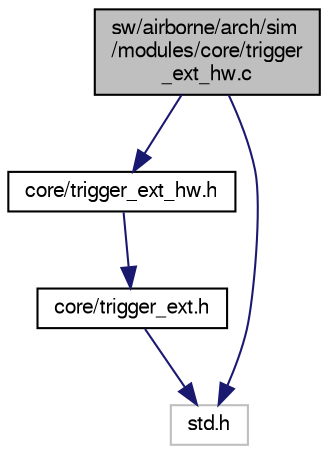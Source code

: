 digraph "sw/airborne/arch/sim/modules/core/trigger_ext_hw.c"
{
  edge [fontname="FreeSans",fontsize="10",labelfontname="FreeSans",labelfontsize="10"];
  node [fontname="FreeSans",fontsize="10",shape=record];
  Node1 [label="sw/airborne/arch/sim\l/modules/core/trigger\l_ext_hw.c",height=0.2,width=0.4,color="black", fillcolor="grey75", style="filled", fontcolor="black"];
  Node1 -> Node2 [color="midnightblue",fontsize="10",style="solid",fontname="FreeSans"];
  Node2 [label="core/trigger_ext_hw.h",height=0.2,width=0.4,color="black", fillcolor="white", style="filled",URL="$trigger__ext__hw_8h.html"];
  Node2 -> Node3 [color="midnightblue",fontsize="10",style="solid",fontname="FreeSans"];
  Node3 [label="core/trigger_ext.h",height=0.2,width=0.4,color="black", fillcolor="white", style="filled",URL="$trigger__ext_8h.html",tooltip="Measure external trigger pulse at PPM input (default). "];
  Node3 -> Node4 [color="midnightblue",fontsize="10",style="solid",fontname="FreeSans"];
  Node4 [label="std.h",height=0.2,width=0.4,color="grey75", fillcolor="white", style="filled"];
  Node1 -> Node4 [color="midnightblue",fontsize="10",style="solid",fontname="FreeSans"];
}
